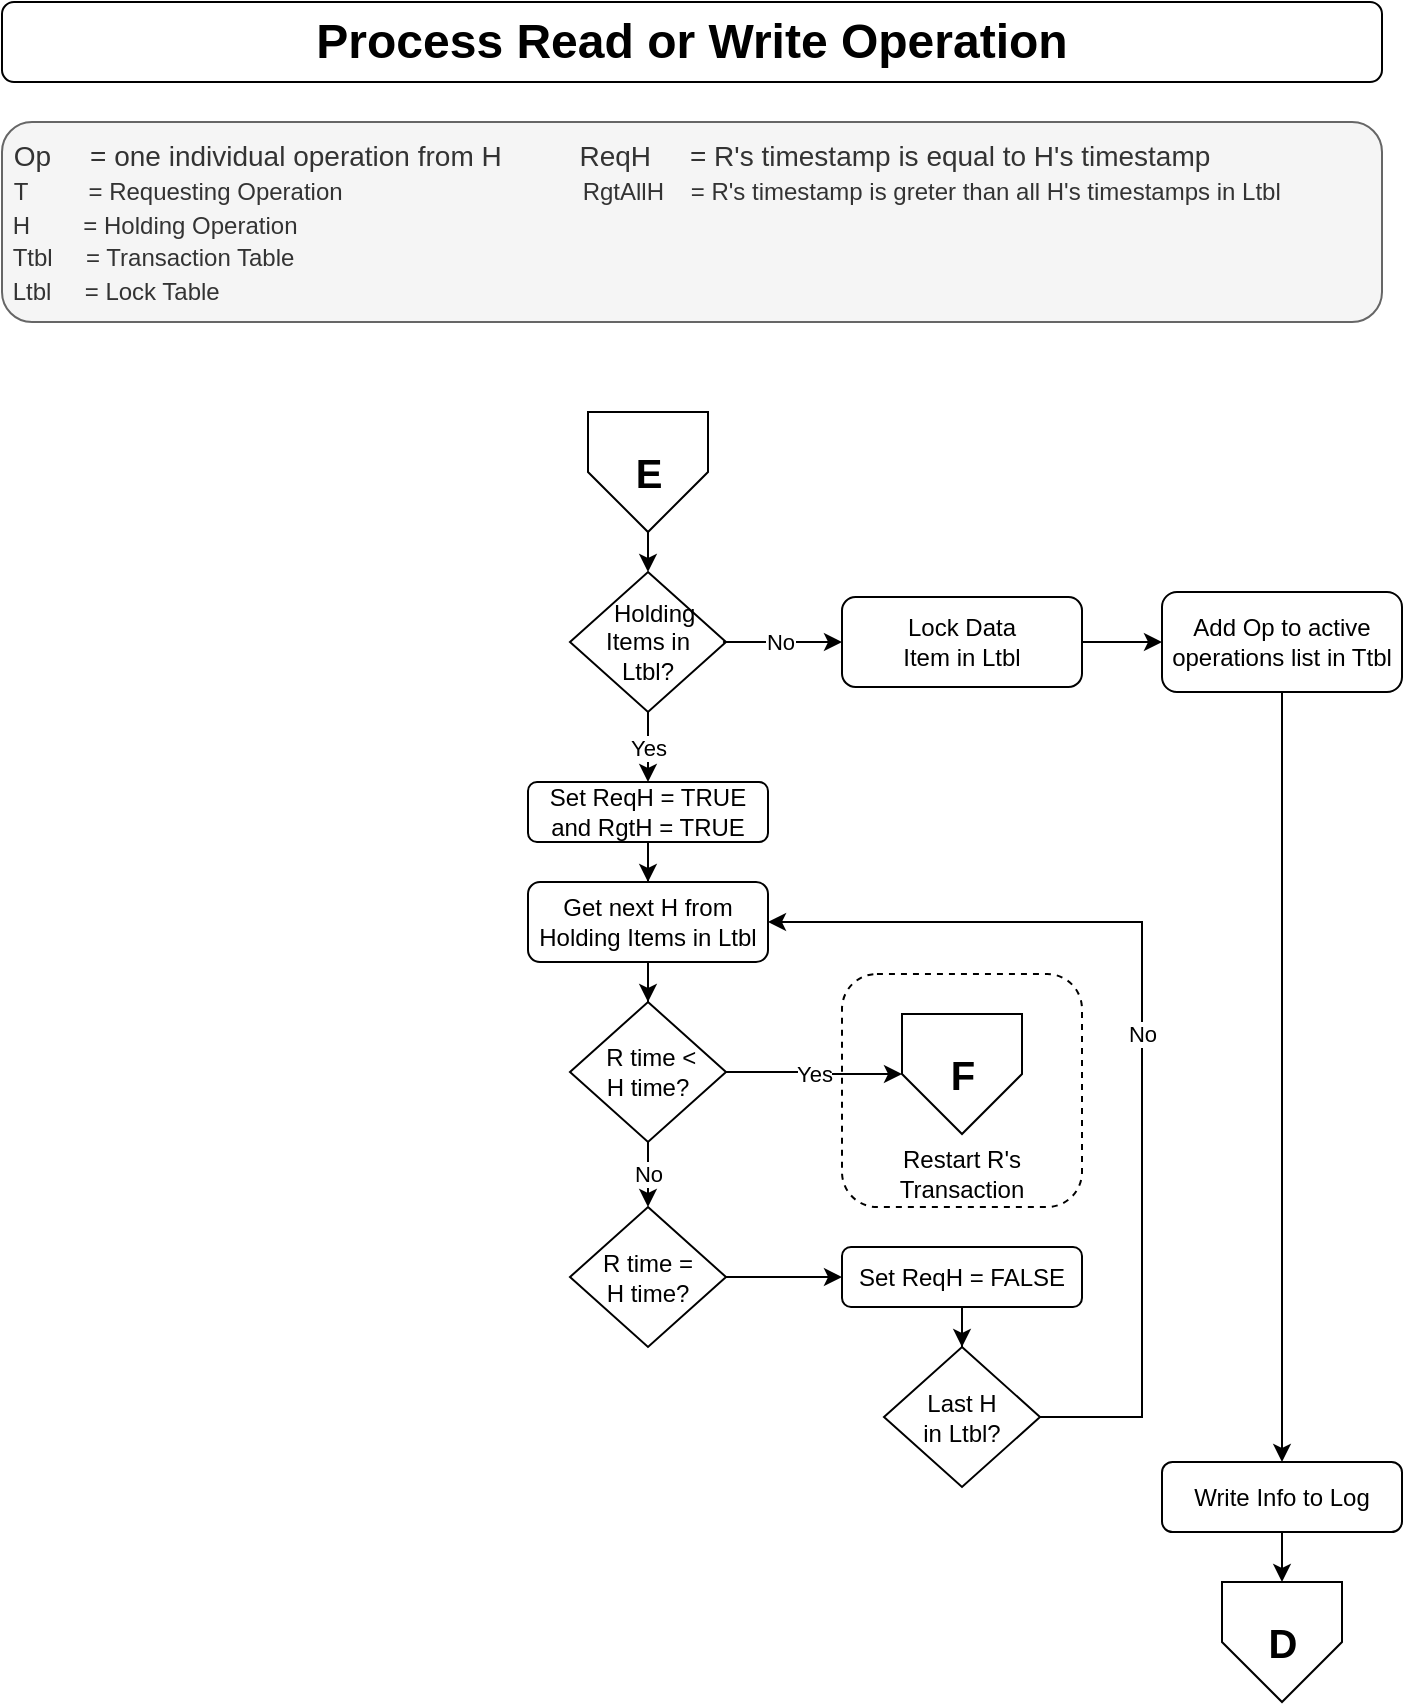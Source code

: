 <mxfile version="13.10.8" type="github">
  <diagram id="C5RBs43oDa-KdzZeNtuy" name="Page-1">
    <mxGraphModel dx="831" dy="565" grid="1" gridSize="10" guides="1" tooltips="1" connect="1" arrows="1" fold="1" page="1" pageScale="1" pageWidth="827" pageHeight="1169" math="0" shadow="0">
      <root>
        <mxCell id="WIyWlLk6GJQsqaUBKTNV-0" />
        <mxCell id="WIyWlLk6GJQsqaUBKTNV-1" parent="WIyWlLk6GJQsqaUBKTNV-0" />
        <mxCell id="a0qcRUhDXjjUuK-SwN_m-12" value="Restart R&#39;s Transaction" style="rounded=1;whiteSpace=wrap;html=1;fontSize=12;glass=0;strokeWidth=1;shadow=0;container=0;dashed=1;verticalAlign=bottom;" vertex="1" parent="WIyWlLk6GJQsqaUBKTNV-1">
          <mxGeometry x="500" y="526" width="120" height="116.5" as="geometry" />
        </mxCell>
        <mxCell id="MxyfuENbYduMKJOF5cX6-17" value="Process Read or Write Operation" style="rounded=1;whiteSpace=wrap;html=1;fontSize=24;glass=0;strokeWidth=1;shadow=0;fontStyle=1" parent="WIyWlLk6GJQsqaUBKTNV-1" vertex="1">
          <mxGeometry x="80" y="40" width="690" height="40" as="geometry" />
        </mxCell>
        <mxCell id="MxyfuENbYduMKJOF5cX6-45" value="&amp;nbsp;Op&amp;nbsp; &amp;nbsp; &amp;nbsp;= one individual operation from H&amp;nbsp; &amp;nbsp; &amp;nbsp; &amp;nbsp; &amp;nbsp; ReqH&amp;nbsp; &amp;nbsp; &amp;nbsp;= R&#39;s timestamp is equal to H&#39;s timestamp&lt;br&gt;&amp;nbsp;&lt;span style=&quot;text-align: center ; font-size: 12px&quot;&gt;&lt;font style=&quot;font-size: 12px&quot;&gt;T&amp;nbsp; &amp;nbsp; &amp;nbsp; &amp;nbsp; &amp;nbsp;= Requesting Operation&amp;nbsp; &amp;nbsp; &amp;nbsp; &amp;nbsp; &amp;nbsp; &amp;nbsp; &amp;nbsp; &amp;nbsp; &amp;nbsp; &amp;nbsp; &amp;nbsp; &amp;nbsp; &amp;nbsp; &amp;nbsp; &amp;nbsp; &amp;nbsp; &amp;nbsp; &amp;nbsp; RgtAllH&amp;nbsp; &amp;nbsp; = R&#39;s timestamp is greter than all H&#39;s timestamps in Ltbl&lt;br&gt;&amp;nbsp;H&amp;nbsp; &amp;nbsp; &amp;nbsp; &amp;nbsp; = Holding Operation&lt;br&gt;&amp;nbsp;Ttbl&amp;nbsp; &amp;nbsp; &amp;nbsp;= Transaction Table&lt;br&gt;&amp;nbsp;Ltbl&amp;nbsp; &amp;nbsp; &amp;nbsp;= Lock Table&lt;br&gt;&lt;/font&gt;&lt;/span&gt;" style="text;html=1;align=left;verticalAlign=top;whiteSpace=wrap;rounded=1;fontSize=14;labelBorderColor=none;spacingTop=2;spacingLeft=0;spacingBottom=0;spacingRight=0;spacing=2;perimeterSpacing=0;strokeWidth=1;labelPadding=-1;fillColor=#f5f5f5;strokeColor=#666666;fontColor=#333333;" parent="WIyWlLk6GJQsqaUBKTNV-1" vertex="1">
          <mxGeometry x="80" y="100" width="690" height="100" as="geometry" />
        </mxCell>
        <mxCell id="b_4wLnTa9Ot5EjCLIlPe-1" value="E" style="verticalLabelPosition=middle;verticalAlign=middle;html=1;shape=offPageConnector;rounded=0;size=0.5;labelPosition=center;align=center;fontSize=20;fontStyle=1" parent="WIyWlLk6GJQsqaUBKTNV-1" vertex="1">
          <mxGeometry x="373" y="245" width="60" height="60" as="geometry" />
        </mxCell>
        <mxCell id="P3ikQWSBlR8Jcj2DVICu-0" value="&amp;nbsp; Holding &lt;br&gt;Items in &lt;br&gt;Ltbl?" style="rhombus;whiteSpace=wrap;html=1;container=0;" parent="WIyWlLk6GJQsqaUBKTNV-1" vertex="1">
          <mxGeometry x="364" y="325" width="78" height="70" as="geometry" />
        </mxCell>
        <mxCell id="P3ikQWSBlR8Jcj2DVICu-1" style="edgeStyle=orthogonalEdgeStyle;rounded=0;orthogonalLoop=1;jettySize=auto;html=1;entryX=0.5;entryY=0;entryDx=0;entryDy=0;exitX=0.5;exitY=1;exitDx=0;exitDy=0;" parent="WIyWlLk6GJQsqaUBKTNV-1" source="b_4wLnTa9Ot5EjCLIlPe-1" target="P3ikQWSBlR8Jcj2DVICu-0" edge="1">
          <mxGeometry x="310" y="285" as="geometry">
            <mxPoint x="403" y="305" as="sourcePoint" />
            <mxPoint x="403" y="435" as="targetPoint" />
            <Array as="points" />
          </mxGeometry>
        </mxCell>
        <mxCell id="P3ikQWSBlR8Jcj2DVICu-2" value="Lock Data &lt;br&gt;Item in Ltbl" style="rounded=1;whiteSpace=wrap;html=1;fontSize=12;glass=0;strokeWidth=1;shadow=0;container=0;" parent="WIyWlLk6GJQsqaUBKTNV-1" vertex="1">
          <mxGeometry x="500" y="337.5" width="120" height="45" as="geometry" />
        </mxCell>
        <mxCell id="P3ikQWSBlR8Jcj2DVICu-3" value="D" style="verticalLabelPosition=middle;verticalAlign=middle;html=1;shape=offPageConnector;rounded=0;size=0.5;labelPosition=center;align=center;fontSize=20;fontStyle=1" parent="WIyWlLk6GJQsqaUBKTNV-1" vertex="1">
          <mxGeometry x="690" y="830" width="60" height="60" as="geometry" />
        </mxCell>
        <mxCell id="P3ikQWSBlR8Jcj2DVICu-4" value="" style="endArrow=classic;html=1;exitX=0.5;exitY=1;exitDx=0;exitDy=0;edgeStyle=orthogonalEdgeStyle;entryX=0.5;entryY=0;entryDx=0;entryDy=0;" parent="WIyWlLk6GJQsqaUBKTNV-1" source="P3ikQWSBlR8Jcj2DVICu-0" edge="1" target="a0qcRUhDXjjUuK-SwN_m-0">
          <mxGeometry x="310" y="285" as="geometry">
            <mxPoint x="413" y="515" as="sourcePoint" />
            <mxPoint x="399" y="420" as="targetPoint" />
            <Array as="points">
              <mxPoint x="403" y="420" />
              <mxPoint x="403" y="420" />
            </Array>
          </mxGeometry>
        </mxCell>
        <mxCell id="P3ikQWSBlR8Jcj2DVICu-5" value="Yes" style="edgeLabel;resizable=0;html=1;align=center;verticalAlign=middle;container=0;" parent="P3ikQWSBlR8Jcj2DVICu-4" connectable="0" vertex="1">
          <mxGeometry relative="1" as="geometry" />
        </mxCell>
        <mxCell id="P3ikQWSBlR8Jcj2DVICu-6" value="" style="endArrow=classic;html=1;exitX=1;exitY=0.5;exitDx=0;exitDy=0;edgeStyle=orthogonalEdgeStyle;entryX=0;entryY=0.5;entryDx=0;entryDy=0;" parent="WIyWlLk6GJQsqaUBKTNV-1" source="P3ikQWSBlR8Jcj2DVICu-0" target="P3ikQWSBlR8Jcj2DVICu-2" edge="1">
          <mxGeometry x="310" y="285" as="geometry">
            <mxPoint x="378" y="480" as="sourcePoint" />
            <mxPoint x="403" y="435" as="targetPoint" />
            <Array as="points">
              <mxPoint x="440" y="360" />
              <mxPoint x="440" y="360" />
            </Array>
          </mxGeometry>
        </mxCell>
        <mxCell id="P3ikQWSBlR8Jcj2DVICu-7" value="No" style="edgeLabel;resizable=0;html=1;align=center;verticalAlign=middle;container=0;" parent="P3ikQWSBlR8Jcj2DVICu-6" connectable="0" vertex="1">
          <mxGeometry relative="1" as="geometry" />
        </mxCell>
        <mxCell id="P3ikQWSBlR8Jcj2DVICu-8" style="edgeStyle=orthogonalEdgeStyle;rounded=0;orthogonalLoop=1;jettySize=auto;html=1;entryX=0;entryY=0.5;entryDx=0;entryDy=0;exitX=1;exitY=0.5;exitDx=0;exitDy=0;" parent="WIyWlLk6GJQsqaUBKTNV-1" source="P3ikQWSBlR8Jcj2DVICu-2" target="ci1VZqPzHlIvv0wYTucQ-0" edge="1">
          <mxGeometry x="320" y="295" as="geometry">
            <mxPoint x="413" y="315" as="sourcePoint" />
            <mxPoint x="413" y="335" as="targetPoint" />
            <Array as="points" />
          </mxGeometry>
        </mxCell>
        <mxCell id="ci1VZqPzHlIvv0wYTucQ-0" value="Add Op to active operations list in Ttbl" style="rounded=1;whiteSpace=wrap;html=1;fontSize=12;glass=0;strokeWidth=1;shadow=0;container=0;" parent="WIyWlLk6GJQsqaUBKTNV-1" vertex="1">
          <mxGeometry x="660" y="335" width="120" height="50" as="geometry" />
        </mxCell>
        <mxCell id="ci1VZqPzHlIvv0wYTucQ-1" style="edgeStyle=orthogonalEdgeStyle;rounded=0;orthogonalLoop=1;jettySize=auto;html=1;entryX=0.5;entryY=0;entryDx=0;entryDy=0;exitX=0.5;exitY=1;exitDx=0;exitDy=0;" parent="WIyWlLk6GJQsqaUBKTNV-1" source="ci1VZqPzHlIvv0wYTucQ-0" target="a0qcRUhDXjjUuK-SwN_m-6" edge="1">
          <mxGeometry x="330" y="305" as="geometry">
            <mxPoint x="620" y="370" as="sourcePoint" />
            <mxPoint x="670" y="370" as="targetPoint" />
            <Array as="points" />
          </mxGeometry>
        </mxCell>
        <mxCell id="a0qcRUhDXjjUuK-SwN_m-3" value="" style="edgeStyle=orthogonalEdgeStyle;rounded=0;orthogonalLoop=1;jettySize=auto;html=1;" edge="1" parent="WIyWlLk6GJQsqaUBKTNV-1" source="a0qcRUhDXjjUuK-SwN_m-0" target="a0qcRUhDXjjUuK-SwN_m-2">
          <mxGeometry relative="1" as="geometry" />
        </mxCell>
        <mxCell id="a0qcRUhDXjjUuK-SwN_m-0" value="Set ReqH = TRUE and RgtH = TRUE" style="rounded=1;whiteSpace=wrap;html=1;fontSize=12;glass=0;strokeWidth=1;shadow=0;container=0;" vertex="1" parent="WIyWlLk6GJQsqaUBKTNV-1">
          <mxGeometry x="343" y="430" width="120" height="30" as="geometry" />
        </mxCell>
        <mxCell id="a0qcRUhDXjjUuK-SwN_m-5" value="" style="edgeStyle=orthogonalEdgeStyle;rounded=0;orthogonalLoop=1;jettySize=auto;html=1;" edge="1" parent="WIyWlLk6GJQsqaUBKTNV-1" source="a0qcRUhDXjjUuK-SwN_m-2" target="a0qcRUhDXjjUuK-SwN_m-4">
          <mxGeometry relative="1" as="geometry" />
        </mxCell>
        <mxCell id="a0qcRUhDXjjUuK-SwN_m-2" value="Get next H from Holding Items in Ltbl" style="rounded=1;whiteSpace=wrap;html=1;fontSize=12;glass=0;strokeWidth=1;shadow=0;container=0;" vertex="1" parent="WIyWlLk6GJQsqaUBKTNV-1">
          <mxGeometry x="343" y="480" width="120" height="40" as="geometry" />
        </mxCell>
        <mxCell id="a0qcRUhDXjjUuK-SwN_m-9" value="Yes" style="edgeStyle=orthogonalEdgeStyle;rounded=0;orthogonalLoop=1;jettySize=auto;html=1;" edge="1" parent="WIyWlLk6GJQsqaUBKTNV-1" source="a0qcRUhDXjjUuK-SwN_m-4" target="a0qcRUhDXjjUuK-SwN_m-11">
          <mxGeometry relative="1" as="geometry" />
        </mxCell>
        <mxCell id="a0qcRUhDXjjUuK-SwN_m-15" value="No" style="edgeStyle=orthogonalEdgeStyle;rounded=0;orthogonalLoop=1;jettySize=auto;html=1;" edge="1" parent="WIyWlLk6GJQsqaUBKTNV-1" source="a0qcRUhDXjjUuK-SwN_m-4" target="a0qcRUhDXjjUuK-SwN_m-13">
          <mxGeometry relative="1" as="geometry" />
        </mxCell>
        <mxCell id="a0qcRUhDXjjUuK-SwN_m-4" value="&amp;nbsp;R time &amp;lt; &lt;br&gt;H time?" style="rhombus;whiteSpace=wrap;html=1;container=0;" vertex="1" parent="WIyWlLk6GJQsqaUBKTNV-1">
          <mxGeometry x="364" y="540" width="78" height="70" as="geometry" />
        </mxCell>
        <mxCell id="a0qcRUhDXjjUuK-SwN_m-7" value="" style="edgeStyle=orthogonalEdgeStyle;rounded=0;orthogonalLoop=1;jettySize=auto;html=1;" edge="1" parent="WIyWlLk6GJQsqaUBKTNV-1" source="a0qcRUhDXjjUuK-SwN_m-6" target="P3ikQWSBlR8Jcj2DVICu-3">
          <mxGeometry relative="1" as="geometry" />
        </mxCell>
        <mxCell id="a0qcRUhDXjjUuK-SwN_m-6" value="Write Info to Log" style="rounded=1;whiteSpace=wrap;html=1;fontSize=12;glass=0;strokeWidth=1;shadow=0;container=0;" vertex="1" parent="WIyWlLk6GJQsqaUBKTNV-1">
          <mxGeometry x="660" y="770" width="120" height="35" as="geometry" />
        </mxCell>
        <mxCell id="a0qcRUhDXjjUuK-SwN_m-11" value="F" style="verticalLabelPosition=middle;verticalAlign=middle;html=1;shape=offPageConnector;rounded=0;size=0.5;labelPosition=center;align=center;fontSize=20;fontStyle=1" vertex="1" parent="WIyWlLk6GJQsqaUBKTNV-1">
          <mxGeometry x="530" y="546" width="60" height="60" as="geometry" />
        </mxCell>
        <mxCell id="a0qcRUhDXjjUuK-SwN_m-18" value="" style="edgeStyle=orthogonalEdgeStyle;rounded=0;orthogonalLoop=1;jettySize=auto;html=1;" edge="1" parent="WIyWlLk6GJQsqaUBKTNV-1" source="a0qcRUhDXjjUuK-SwN_m-13" target="a0qcRUhDXjjUuK-SwN_m-17">
          <mxGeometry relative="1" as="geometry" />
        </mxCell>
        <mxCell id="a0qcRUhDXjjUuK-SwN_m-13" value="&amp;nbsp;R time =&amp;nbsp;&lt;br&gt;H time?" style="rhombus;whiteSpace=wrap;html=1;container=0;" vertex="1" parent="WIyWlLk6GJQsqaUBKTNV-1">
          <mxGeometry x="364" y="642.5" width="78" height="70" as="geometry" />
        </mxCell>
        <mxCell id="a0qcRUhDXjjUuK-SwN_m-20" value="No" style="edgeStyle=orthogonalEdgeStyle;rounded=0;orthogonalLoop=1;jettySize=auto;html=1;exitX=1;exitY=0.5;exitDx=0;exitDy=0;entryX=1;entryY=0.5;entryDx=0;entryDy=0;" edge="1" parent="WIyWlLk6GJQsqaUBKTNV-1" source="a0qcRUhDXjjUuK-SwN_m-14" target="a0qcRUhDXjjUuK-SwN_m-2">
          <mxGeometry relative="1" as="geometry">
            <Array as="points">
              <mxPoint x="650" y="748" />
              <mxPoint x="650" y="500" />
            </Array>
          </mxGeometry>
        </mxCell>
        <mxCell id="a0qcRUhDXjjUuK-SwN_m-14" value="Last H &lt;br&gt;in Ltbl?" style="rhombus;whiteSpace=wrap;html=1;container=0;" vertex="1" parent="WIyWlLk6GJQsqaUBKTNV-1">
          <mxGeometry x="521" y="712.5" width="78" height="70" as="geometry" />
        </mxCell>
        <mxCell id="a0qcRUhDXjjUuK-SwN_m-19" value="" style="edgeStyle=orthogonalEdgeStyle;rounded=0;orthogonalLoop=1;jettySize=auto;html=1;" edge="1" parent="WIyWlLk6GJQsqaUBKTNV-1" source="a0qcRUhDXjjUuK-SwN_m-17" target="a0qcRUhDXjjUuK-SwN_m-14">
          <mxGeometry relative="1" as="geometry" />
        </mxCell>
        <mxCell id="a0qcRUhDXjjUuK-SwN_m-17" value="Set ReqH = FALSE" style="rounded=1;whiteSpace=wrap;html=1;fontSize=12;glass=0;strokeWidth=1;shadow=0;container=0;" vertex="1" parent="WIyWlLk6GJQsqaUBKTNV-1">
          <mxGeometry x="500" y="662.5" width="120" height="30" as="geometry" />
        </mxCell>
      </root>
    </mxGraphModel>
  </diagram>
</mxfile>
